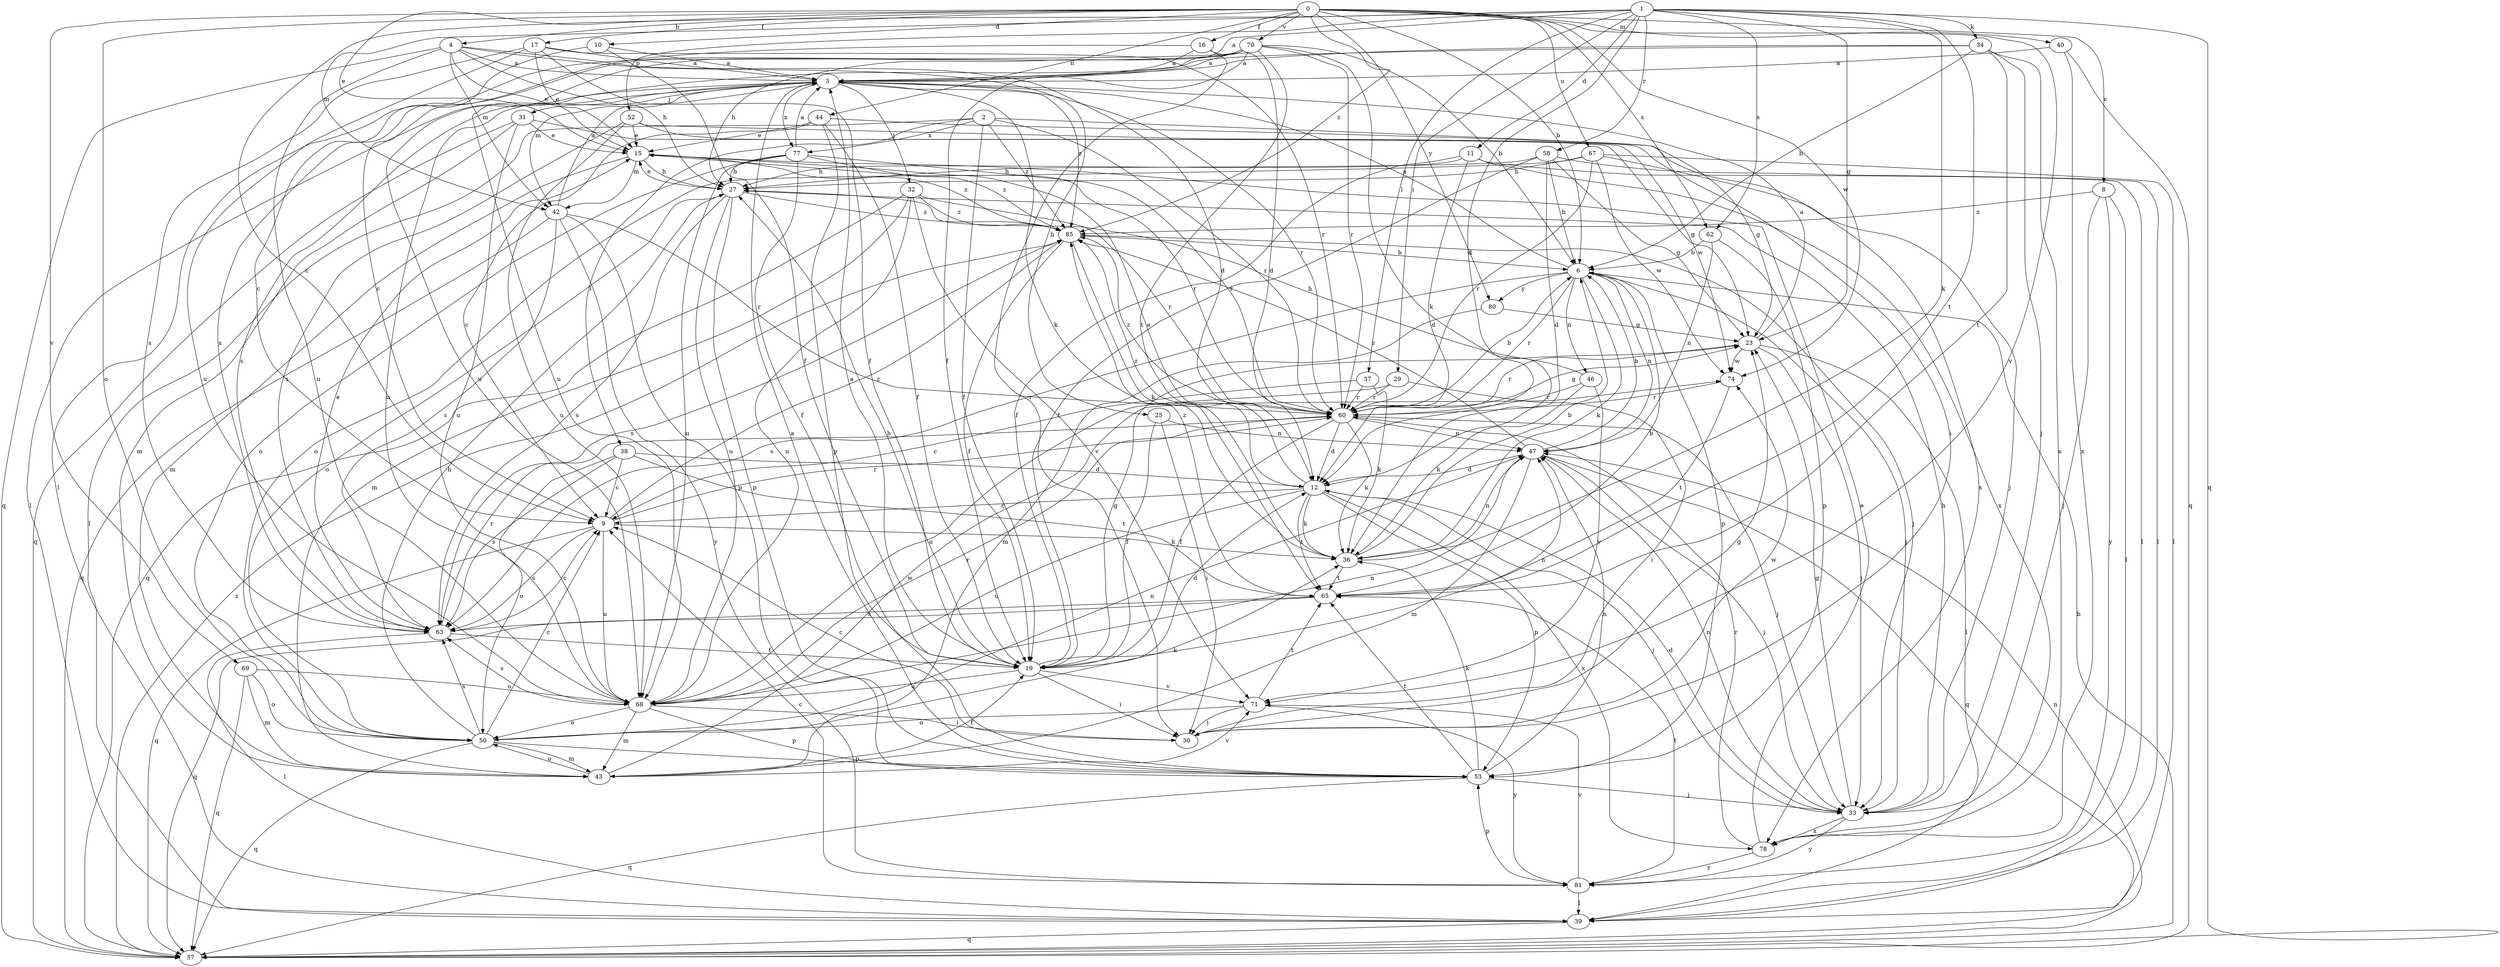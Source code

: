 strict digraph  {
0;
1;
2;
3;
4;
6;
8;
9;
10;
11;
12;
15;
16;
17;
19;
23;
25;
27;
29;
30;
31;
32;
33;
34;
36;
37;
38;
39;
40;
42;
43;
44;
46;
47;
50;
52;
53;
57;
58;
60;
62;
63;
65;
67;
68;
69;
70;
71;
74;
77;
78;
80;
81;
85;
0 -> 4  [label=b];
0 -> 6  [label=b];
0 -> 8  [label=c];
0 -> 10  [label=d];
0 -> 15  [label=e];
0 -> 16  [label=f];
0 -> 17  [label=f];
0 -> 40  [label=m];
0 -> 44  [label=n];
0 -> 50  [label=o];
0 -> 62  [label=s];
0 -> 67  [label=u];
0 -> 69  [label=v];
0 -> 70  [label=v];
0 -> 71  [label=v];
0 -> 74  [label=w];
0 -> 80  [label=y];
0 -> 85  [label=z];
1 -> 3  [label=a];
1 -> 9  [label=c];
1 -> 11  [label=d];
1 -> 12  [label=d];
1 -> 23  [label=g];
1 -> 29  [label=i];
1 -> 34  [label=k];
1 -> 36  [label=k];
1 -> 37  [label=l];
1 -> 42  [label=m];
1 -> 52  [label=p];
1 -> 57  [label=q];
1 -> 58  [label=r];
1 -> 62  [label=s];
1 -> 65  [label=t];
2 -> 19  [label=f];
2 -> 23  [label=g];
2 -> 38  [label=l];
2 -> 39  [label=l];
2 -> 60  [label=r];
2 -> 77  [label=x];
2 -> 85  [label=z];
3 -> 31  [label=j];
3 -> 32  [label=j];
3 -> 36  [label=k];
3 -> 39  [label=l];
3 -> 42  [label=m];
3 -> 60  [label=r];
3 -> 63  [label=s];
3 -> 68  [label=u];
3 -> 77  [label=x];
3 -> 85  [label=z];
4 -> 3  [label=a];
4 -> 12  [label=d];
4 -> 15  [label=e];
4 -> 25  [label=h];
4 -> 27  [label=h];
4 -> 42  [label=m];
4 -> 57  [label=q];
4 -> 68  [label=u];
6 -> 3  [label=a];
6 -> 33  [label=j];
6 -> 36  [label=k];
6 -> 46  [label=n];
6 -> 47  [label=n];
6 -> 53  [label=p];
6 -> 60  [label=r];
6 -> 63  [label=s];
6 -> 80  [label=y];
8 -> 33  [label=j];
8 -> 39  [label=l];
8 -> 81  [label=y];
8 -> 85  [label=z];
9 -> 36  [label=k];
9 -> 57  [label=q];
9 -> 60  [label=r];
9 -> 63  [label=s];
9 -> 68  [label=u];
9 -> 85  [label=z];
10 -> 3  [label=a];
10 -> 9  [label=c];
10 -> 19  [label=f];
11 -> 12  [label=d];
11 -> 19  [label=f];
11 -> 27  [label=h];
11 -> 39  [label=l];
11 -> 78  [label=x];
12 -> 9  [label=c];
12 -> 15  [label=e];
12 -> 33  [label=j];
12 -> 36  [label=k];
12 -> 53  [label=p];
12 -> 65  [label=t];
12 -> 68  [label=u];
12 -> 78  [label=x];
12 -> 85  [label=z];
15 -> 27  [label=h];
15 -> 42  [label=m];
15 -> 43  [label=m];
15 -> 60  [label=r];
15 -> 85  [label=z];
16 -> 3  [label=a];
16 -> 9  [label=c];
16 -> 12  [label=d];
16 -> 30  [label=i];
17 -> 3  [label=a];
17 -> 15  [label=e];
17 -> 19  [label=f];
17 -> 60  [label=r];
17 -> 63  [label=s];
17 -> 68  [label=u];
19 -> 3  [label=a];
19 -> 12  [label=d];
19 -> 23  [label=g];
19 -> 27  [label=h];
19 -> 30  [label=i];
19 -> 47  [label=n];
19 -> 68  [label=u];
19 -> 71  [label=v];
23 -> 3  [label=a];
23 -> 33  [label=j];
23 -> 39  [label=l];
23 -> 60  [label=r];
23 -> 74  [label=w];
25 -> 19  [label=f];
25 -> 30  [label=i];
25 -> 47  [label=n];
27 -> 15  [label=e];
27 -> 50  [label=o];
27 -> 53  [label=p];
27 -> 63  [label=s];
27 -> 68  [label=u];
27 -> 85  [label=z];
29 -> 30  [label=i];
29 -> 60  [label=r];
29 -> 68  [label=u];
30 -> 9  [label=c];
30 -> 23  [label=g];
30 -> 74  [label=w];
31 -> 15  [label=e];
31 -> 23  [label=g];
31 -> 43  [label=m];
31 -> 57  [label=q];
31 -> 68  [label=u];
32 -> 43  [label=m];
32 -> 57  [label=q];
32 -> 60  [label=r];
32 -> 68  [label=u];
32 -> 71  [label=v];
32 -> 85  [label=z];
33 -> 12  [label=d];
33 -> 23  [label=g];
33 -> 27  [label=h];
33 -> 47  [label=n];
33 -> 78  [label=x];
33 -> 81  [label=y];
34 -> 3  [label=a];
34 -> 6  [label=b];
34 -> 33  [label=j];
34 -> 65  [label=t];
34 -> 68  [label=u];
34 -> 78  [label=x];
36 -> 6  [label=b];
36 -> 47  [label=n];
36 -> 65  [label=t];
37 -> 9  [label=c];
37 -> 36  [label=k];
37 -> 60  [label=r];
38 -> 9  [label=c];
38 -> 12  [label=d];
38 -> 50  [label=o];
38 -> 63  [label=s];
38 -> 65  [label=t];
39 -> 57  [label=q];
40 -> 3  [label=a];
40 -> 57  [label=q];
40 -> 78  [label=x];
42 -> 3  [label=a];
42 -> 53  [label=p];
42 -> 57  [label=q];
42 -> 60  [label=r];
42 -> 63  [label=s];
42 -> 81  [label=y];
43 -> 19  [label=f];
43 -> 50  [label=o];
43 -> 71  [label=v];
43 -> 74  [label=w];
44 -> 9  [label=c];
44 -> 15  [label=e];
44 -> 19  [label=f];
44 -> 53  [label=p];
44 -> 78  [label=x];
46 -> 27  [label=h];
46 -> 36  [label=k];
46 -> 60  [label=r];
46 -> 71  [label=v];
47 -> 6  [label=b];
47 -> 12  [label=d];
47 -> 33  [label=j];
47 -> 43  [label=m];
47 -> 57  [label=q];
47 -> 85  [label=z];
50 -> 9  [label=c];
50 -> 27  [label=h];
50 -> 36  [label=k];
50 -> 43  [label=m];
50 -> 47  [label=n];
50 -> 53  [label=p];
50 -> 57  [label=q];
50 -> 63  [label=s];
52 -> 15  [label=e];
52 -> 30  [label=i];
52 -> 63  [label=s];
52 -> 68  [label=u];
52 -> 74  [label=w];
53 -> 3  [label=a];
53 -> 33  [label=j];
53 -> 36  [label=k];
53 -> 47  [label=n];
53 -> 57  [label=q];
53 -> 65  [label=t];
57 -> 6  [label=b];
57 -> 47  [label=n];
57 -> 85  [label=z];
58 -> 6  [label=b];
58 -> 12  [label=d];
58 -> 19  [label=f];
58 -> 23  [label=g];
58 -> 27  [label=h];
58 -> 39  [label=l];
60 -> 6  [label=b];
60 -> 12  [label=d];
60 -> 19  [label=f];
60 -> 23  [label=g];
60 -> 33  [label=j];
60 -> 36  [label=k];
60 -> 47  [label=n];
60 -> 85  [label=z];
62 -> 6  [label=b];
62 -> 47  [label=n];
62 -> 53  [label=p];
63 -> 9  [label=c];
63 -> 15  [label=e];
63 -> 19  [label=f];
63 -> 39  [label=l];
63 -> 60  [label=r];
65 -> 6  [label=b];
65 -> 57  [label=q];
65 -> 63  [label=s];
65 -> 85  [label=z];
67 -> 27  [label=h];
67 -> 33  [label=j];
67 -> 39  [label=l];
67 -> 50  [label=o];
67 -> 60  [label=r];
67 -> 74  [label=w];
68 -> 30  [label=i];
68 -> 43  [label=m];
68 -> 47  [label=n];
68 -> 50  [label=o];
68 -> 53  [label=p];
68 -> 60  [label=r];
68 -> 63  [label=s];
69 -> 43  [label=m];
69 -> 50  [label=o];
69 -> 57  [label=q];
69 -> 68  [label=u];
70 -> 3  [label=a];
70 -> 6  [label=b];
70 -> 19  [label=f];
70 -> 27  [label=h];
70 -> 36  [label=k];
70 -> 39  [label=l];
70 -> 60  [label=r];
70 -> 63  [label=s];
70 -> 65  [label=t];
70 -> 68  [label=u];
71 -> 30  [label=i];
71 -> 50  [label=o];
71 -> 65  [label=t];
71 -> 81  [label=y];
74 -> 60  [label=r];
74 -> 65  [label=t];
77 -> 3  [label=a];
77 -> 19  [label=f];
77 -> 27  [label=h];
77 -> 50  [label=o];
77 -> 60  [label=r];
77 -> 68  [label=u];
77 -> 85  [label=z];
78 -> 15  [label=e];
78 -> 60  [label=r];
78 -> 81  [label=y];
80 -> 23  [label=g];
80 -> 43  [label=m];
81 -> 9  [label=c];
81 -> 39  [label=l];
81 -> 53  [label=p];
81 -> 65  [label=t];
81 -> 71  [label=v];
85 -> 6  [label=b];
85 -> 19  [label=f];
85 -> 33  [label=j];
85 -> 36  [label=k];
85 -> 63  [label=s];
}
